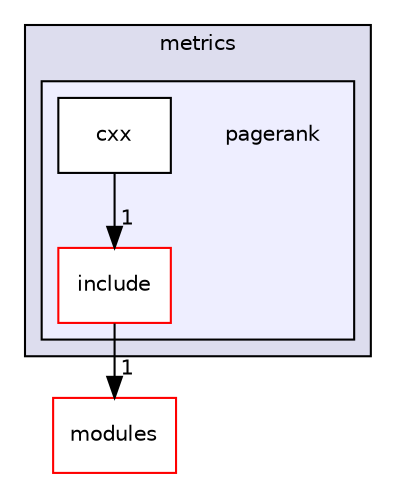 digraph "pagerank" {
  compound=true
  node [ fontsize="10", fontname="Helvetica"];
  edge [ labelfontsize="10", labelfontname="Helvetica"];
  subgraph clusterdir_1d36772455cc971d77572a7bfca86cfa {
    graph [ bgcolor="#ddddee", pencolor="black", label="metrics" fontname="Helvetica", fontsize="10", URL="dir_1d36772455cc971d77572a7bfca86cfa.html"]
  subgraph clusterdir_e39af18f31539c4d8903cb45ace62373 {
    graph [ bgcolor="#eeeeff", pencolor="black", label="" URL="dir_e39af18f31539c4d8903cb45ace62373.html"];
    dir_e39af18f31539c4d8903cb45ace62373 [shape=plaintext label="pagerank"];
    dir_a155634e44ec5ccaaa74e7c8577e2c00 [shape=box label="cxx" color="black" fillcolor="white" style="filled" URL="dir_a155634e44ec5ccaaa74e7c8577e2c00.html"];
    dir_fbc6c7b2579ab3fcdbbfee61fece4466 [shape=box label="include" color="red" fillcolor="white" style="filled" URL="dir_fbc6c7b2579ab3fcdbbfee61fece4466.html"];
  }
  }
  dir_ee3c23494b4011e6a628e4900ef262df [shape=box label="modules" fillcolor="white" style="filled" color="red" URL="dir_ee3c23494b4011e6a628e4900ef262df.html"];
  dir_fbc6c7b2579ab3fcdbbfee61fece4466->dir_ee3c23494b4011e6a628e4900ef262df [headlabel="1", labeldistance=1.5 headhref="dir_000182_000074.html"];
  dir_a155634e44ec5ccaaa74e7c8577e2c00->dir_fbc6c7b2579ab3fcdbbfee61fece4466 [headlabel="1", labeldistance=1.5 headhref="dir_000181_000182.html"];
}

